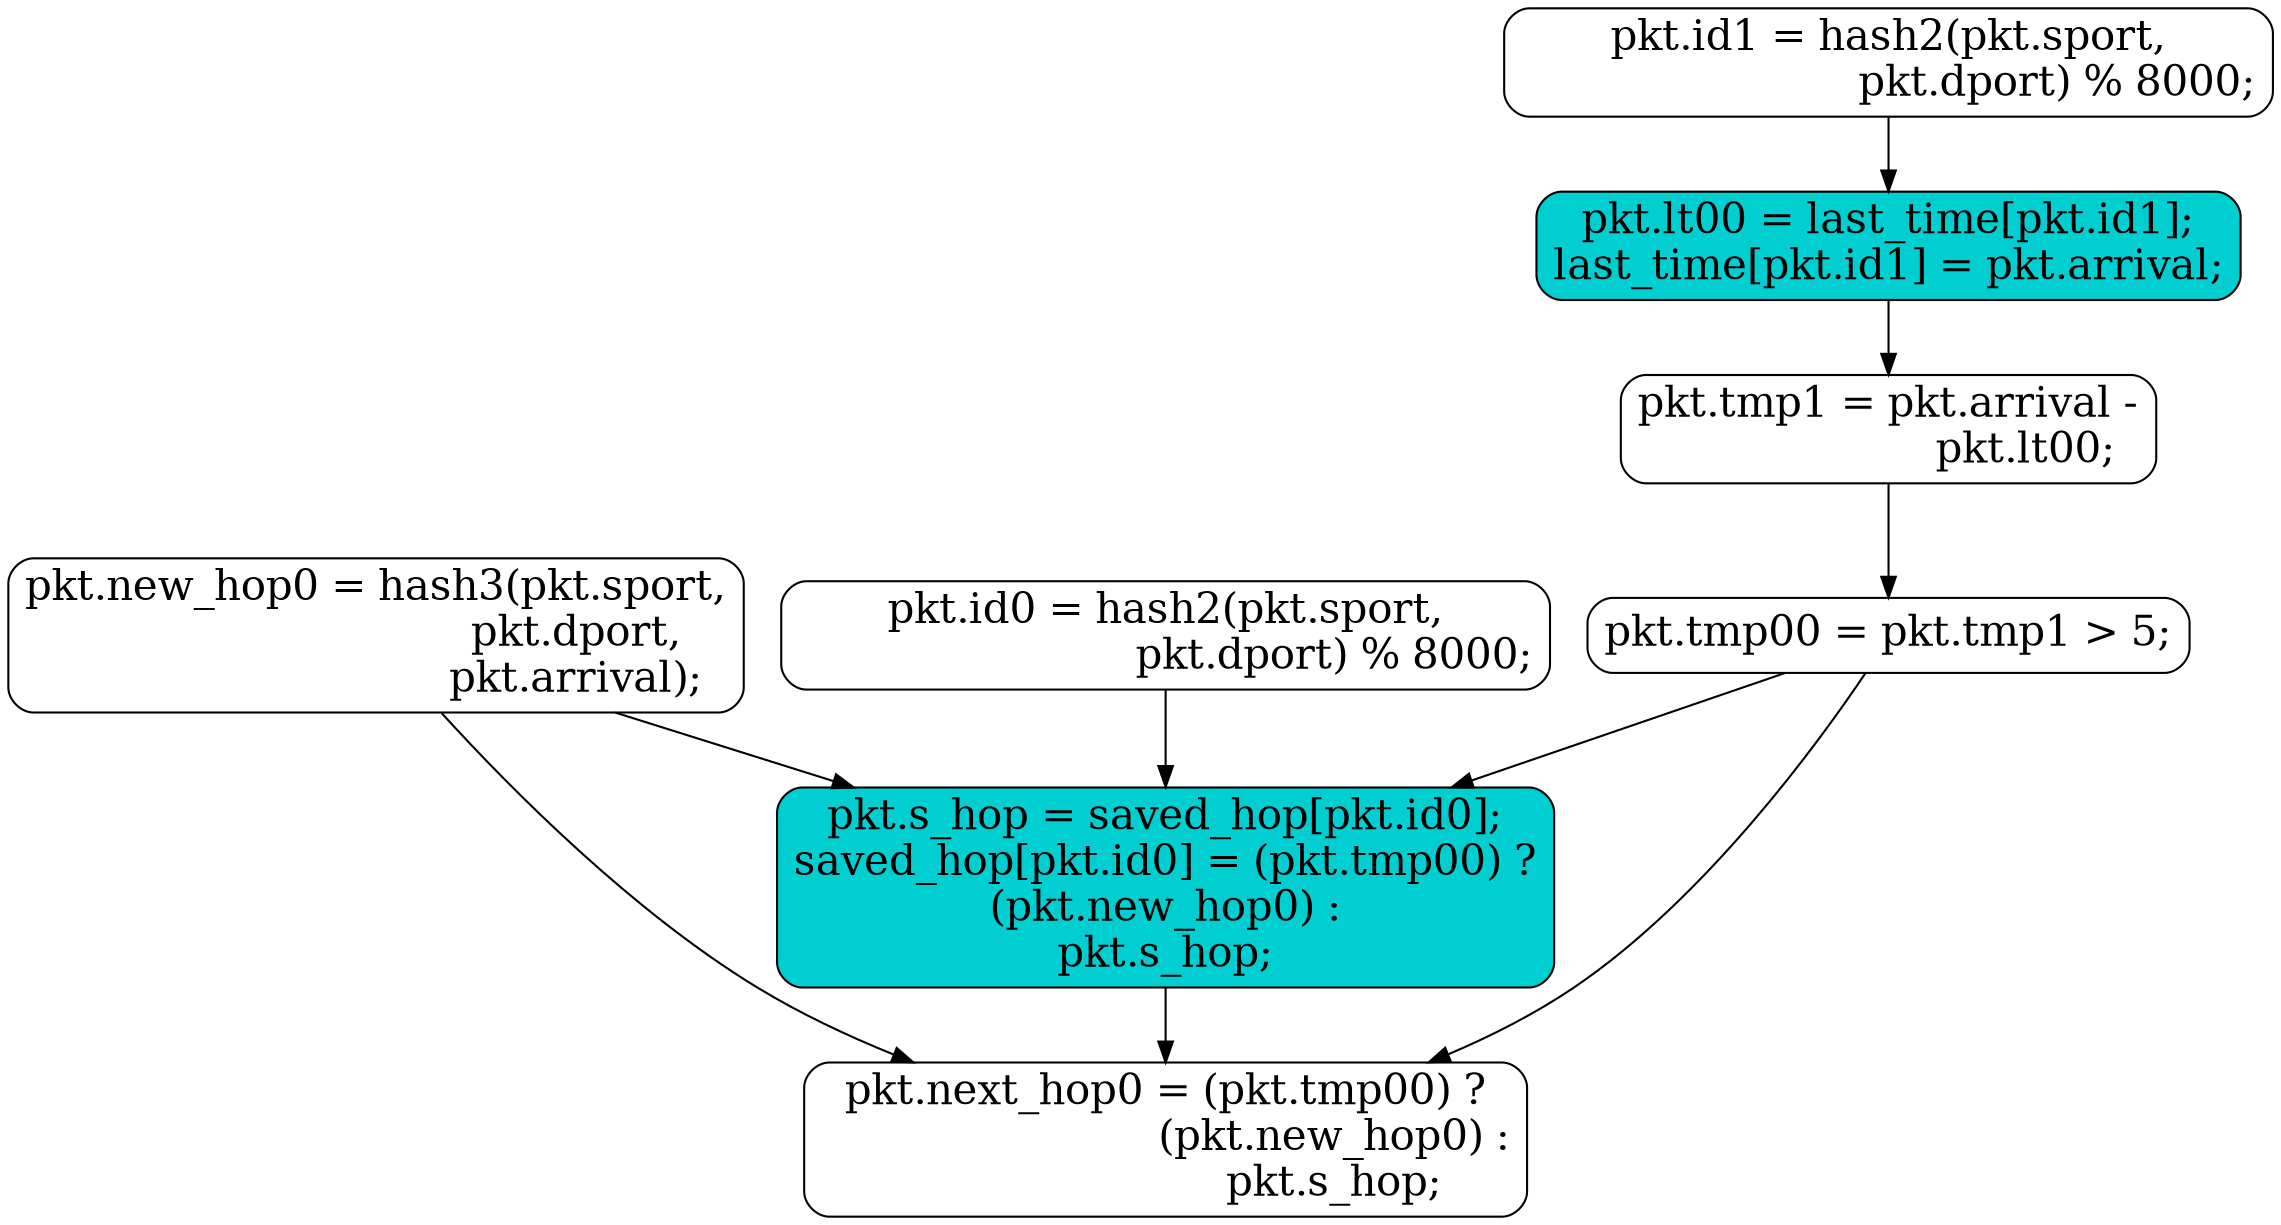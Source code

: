 digraph pipeline_diagram {
	graph [splines=true];
	node [fontsize=20,
		shape=box,
		style="rounded,filled"
	];
	17026276795536135580	 [fillcolor=white,
		label="pkt.id0 = hash2(pkt.sport,
                           pkt.dport) % 8000;
",
		pos="0,0"];
	1888421132967276013	 [fillcolor=darkturquoise,
		label="pkt.s_hop = saved_hop[pkt.id0];
saved_hop[pkt.id0] = (pkt.tmp00) ?\n(pkt.new_hop0) :\npkt.s_hop;
",
		pos="1000,75"];
	17026276795536135580 -> 1888421132967276013;
	14189279844170092958	 [fillcolor=white,
		label="pkt.id1 = hash2(pkt.sport,
                           pkt.dport) % 8000;
",
		pos="0,75"];
	12446252659599601705	 [fillcolor=darkturquoise,
		label="pkt.lt00 = last_time[pkt.id1];
last_time[pkt.id1] = pkt.arrival;
",
		pos="300,75"];
	14189279844170092958 -> 12446252659599601705;
	2099629598090192900	 [fillcolor=white,
		label="pkt.new_hop0 = hash3(pkt.sport,
                                pkt.dport,
                                pkt.arrival);
",
		pos="0,150"];
	2099629598090192900 -> 1888421132967276013;
	6102173050205819670	 [fillcolor=white,
		label="pkt.next_hop0 = (pkt.tmp00) ?
                           (pkt.new_hop0) :
                           pkt.s_hop;
",
		pos="1400,0"];
	2099629598090192900 -> 6102173050205819670;
	16881394305680060328	 [fillcolor=white,
		label="pkt.tmp1 = pkt.arrival -
                      pkt.lt00;
",
		pos="500,0"];
	12446252659599601705 -> 16881394305680060328;
	7814081429072624425	 [fillcolor=white,
		label="pkt.tmp00 = pkt.tmp1 > 5;
",
		pos="750,0"];
	16881394305680060328 -> 7814081429072624425;
	7814081429072624425 -> 1888421132967276013;
	7814081429072624425 -> 6102173050205819670;
	1888421132967276013 -> 6102173050205819670;
}
